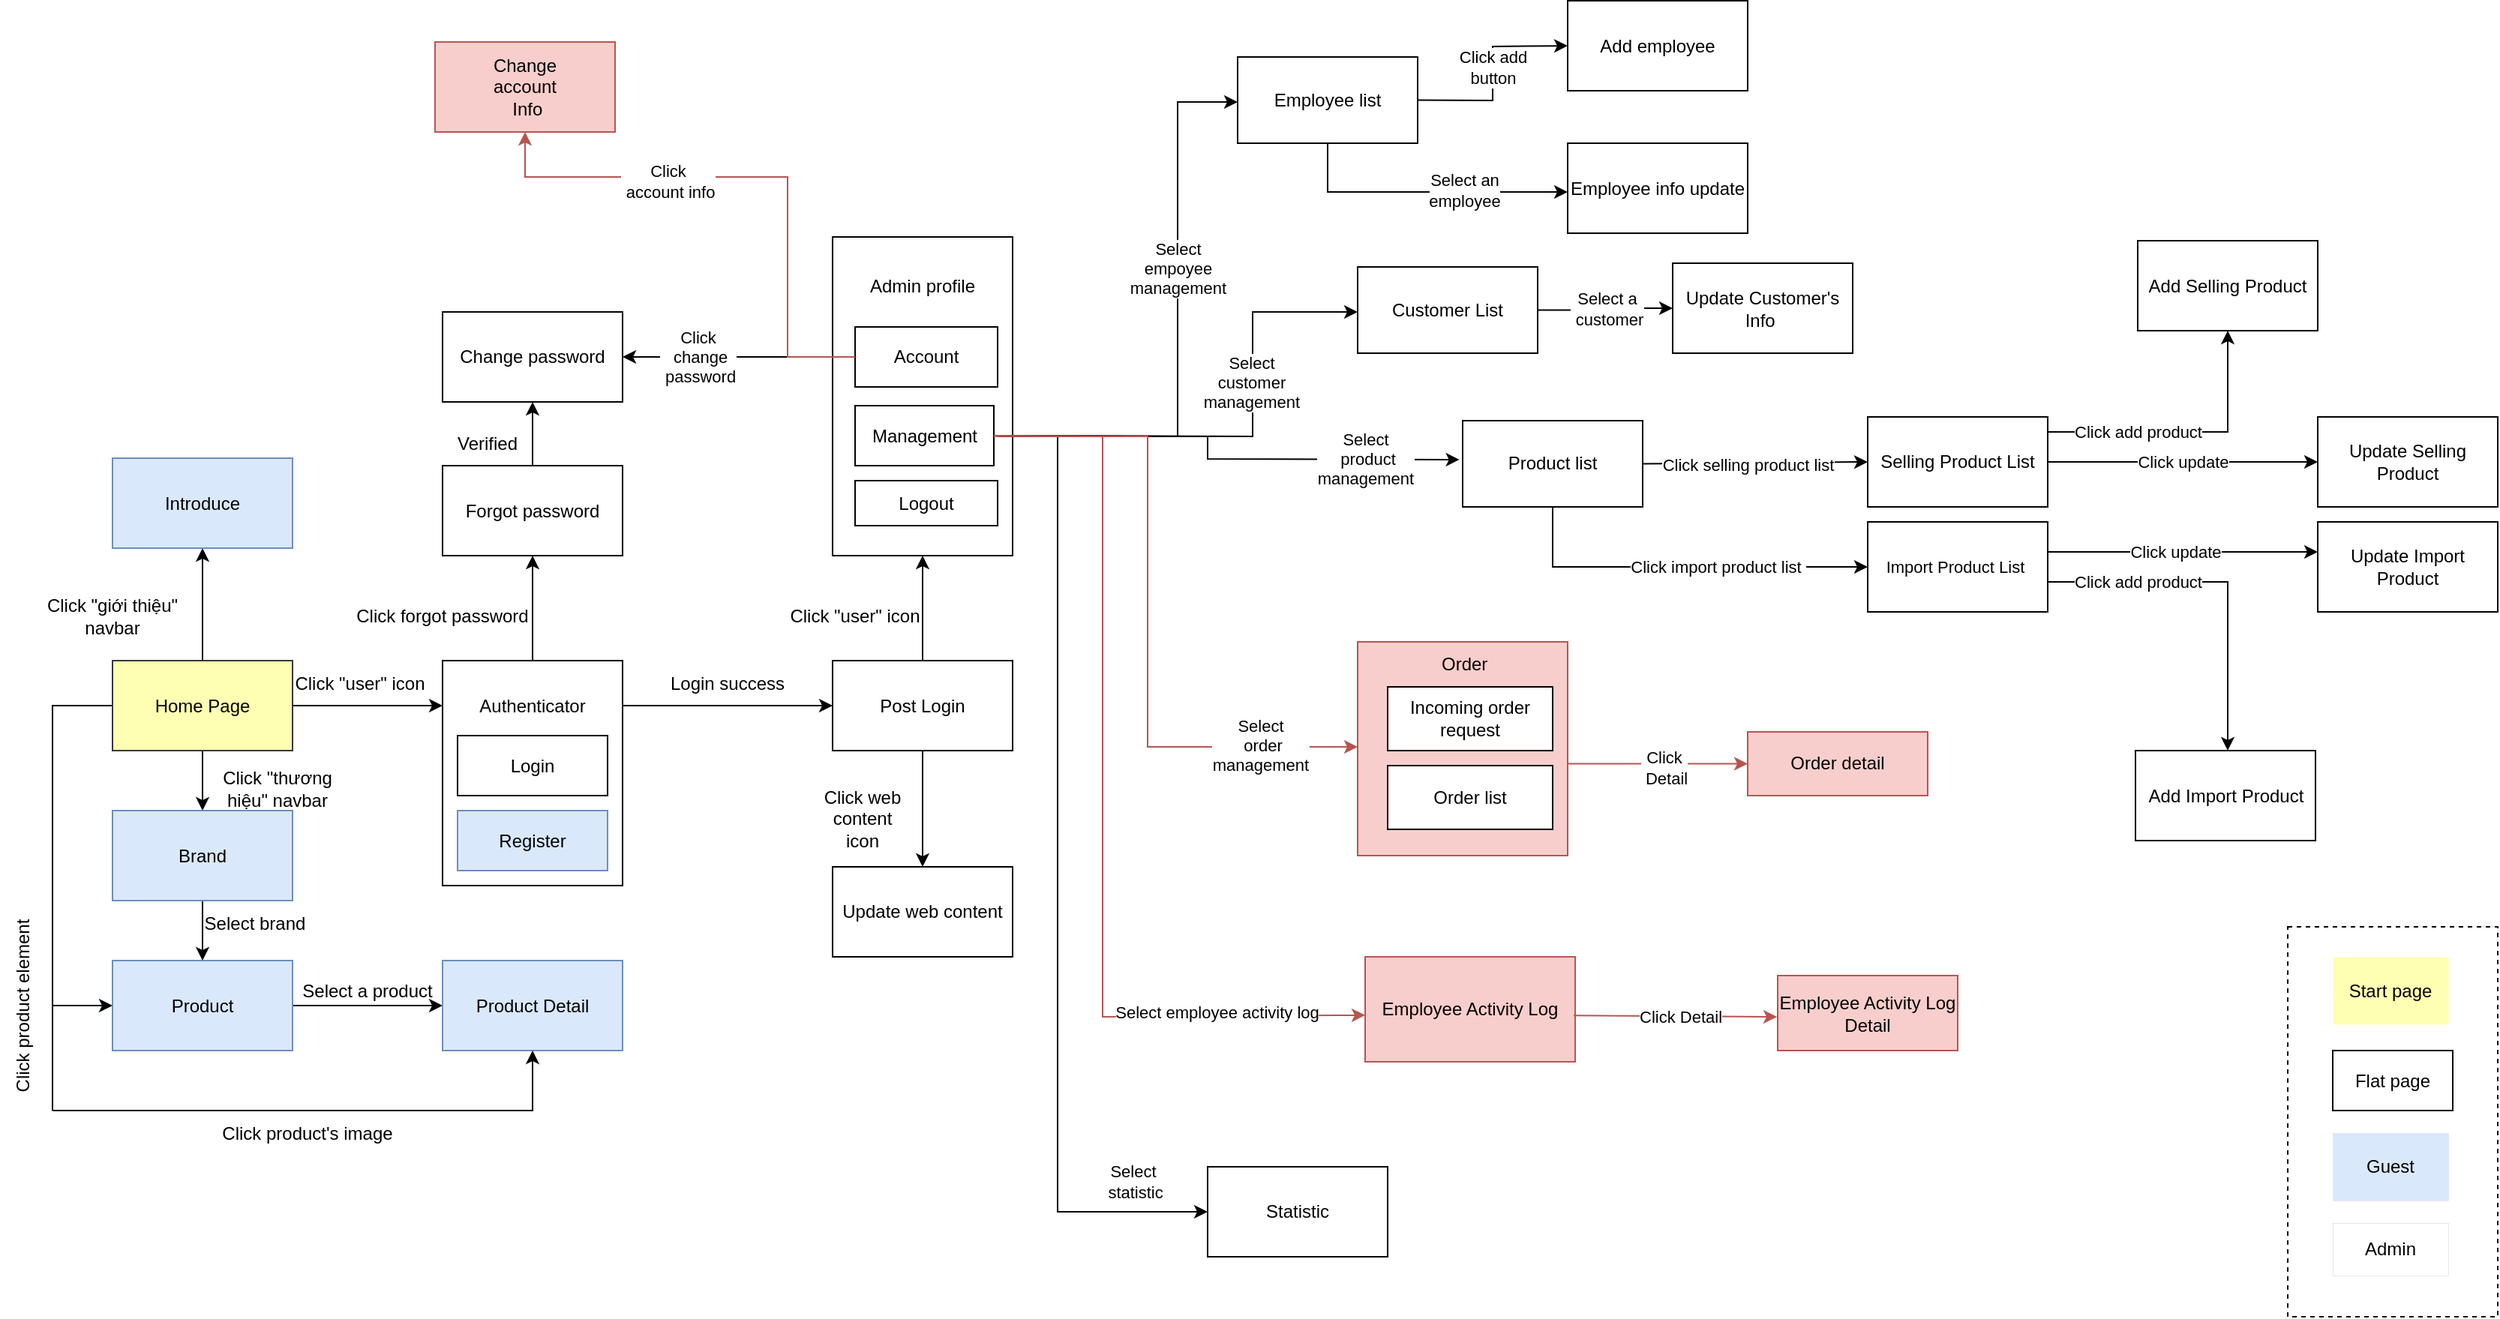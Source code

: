 <mxfile version="20.3.0" type="device"><diagram id="_5H-L2p9wcAScAushxqT" name="Trang-1"><mxGraphModel dx="290" dy="1347" grid="1" gridSize="10" guides="1" tooltips="1" connect="1" arrows="1" fold="1" page="1" pageScale="1" pageWidth="850" pageHeight="1100" math="0" shadow="0"><root><mxCell id="0"/><mxCell id="1" parent="0"/><mxCell id="MCsUvH6jt3mRJvjkBpip-1" style="edgeStyle=orthogonalEdgeStyle;rounded=0;orthogonalLoop=1;jettySize=auto;html=1;entryX=0.5;entryY=0;entryDx=0;entryDy=0;" parent="1" source="MCsUvH6jt3mRJvjkBpip-5" target="MCsUvH6jt3mRJvjkBpip-7" edge="1"><mxGeometry relative="1" as="geometry"/></mxCell><mxCell id="MCsUvH6jt3mRJvjkBpip-2" style="edgeStyle=orthogonalEdgeStyle;rounded=0;orthogonalLoop=1;jettySize=auto;html=1;entryX=0;entryY=0.5;entryDx=0;entryDy=0;" parent="1" source="MCsUvH6jt3mRJvjkBpip-5" target="MCsUvH6jt3mRJvjkBpip-9" edge="1"><mxGeometry relative="1" as="geometry"><mxPoint x="990" y="902.5" as="targetPoint"/><Array as="points"><mxPoint x="960" y="672.5"/><mxPoint x="960" y="872.5"/></Array></mxGeometry></mxCell><mxCell id="MCsUvH6jt3mRJvjkBpip-3" style="edgeStyle=orthogonalEdgeStyle;rounded=0;orthogonalLoop=1;jettySize=auto;html=1;" parent="1" source="MCsUvH6jt3mRJvjkBpip-5" edge="1"><mxGeometry relative="1" as="geometry"><mxPoint x="1220" y="672.5" as="targetPoint"/></mxGeometry></mxCell><mxCell id="MCsUvH6jt3mRJvjkBpip-4" style="edgeStyle=orthogonalEdgeStyle;rounded=0;orthogonalLoop=1;jettySize=auto;html=1;entryX=0.5;entryY=1;entryDx=0;entryDy=0;" parent="1" source="MCsUvH6jt3mRJvjkBpip-5" target="MCsUvH6jt3mRJvjkBpip-12" edge="1"><mxGeometry relative="1" as="geometry"/></mxCell><mxCell id="MCsUvH6jt3mRJvjkBpip-5" value="Home Page" style="rounded=0;whiteSpace=wrap;html=1;fillColor=#FFFFB3;strokeColor=#36393d;" parent="1" vertex="1"><mxGeometry x="1000" y="642.5" width="120" height="60" as="geometry"/></mxCell><mxCell id="MCsUvH6jt3mRJvjkBpip-6" value="" style="edgeStyle=orthogonalEdgeStyle;rounded=0;orthogonalLoop=1;jettySize=auto;html=1;" parent="1" source="MCsUvH6jt3mRJvjkBpip-7" target="MCsUvH6jt3mRJvjkBpip-9" edge="1"><mxGeometry relative="1" as="geometry"/></mxCell><mxCell id="MCsUvH6jt3mRJvjkBpip-7" value="Brand" style="rounded=0;whiteSpace=wrap;html=1;fillColor=#dae8fc;strokeColor=#6c8ebf;" parent="1" vertex="1"><mxGeometry x="1000" y="742.5" width="120" height="60" as="geometry"/></mxCell><mxCell id="MCsUvH6jt3mRJvjkBpip-8" style="edgeStyle=orthogonalEdgeStyle;rounded=0;orthogonalLoop=1;jettySize=auto;html=1;entryX=0;entryY=0.5;entryDx=0;entryDy=0;" parent="1" source="MCsUvH6jt3mRJvjkBpip-9" target="MCsUvH6jt3mRJvjkBpip-14" edge="1"><mxGeometry relative="1" as="geometry"><mxPoint x="1210" y="902.5" as="targetPoint"/></mxGeometry></mxCell><mxCell id="MCsUvH6jt3mRJvjkBpip-9" value="Product" style="rounded=0;whiteSpace=wrap;html=1;fillColor=#dae8fc;strokeColor=#6c8ebf;" parent="1" vertex="1"><mxGeometry x="1000" y="842.5" width="120" height="60" as="geometry"/></mxCell><mxCell id="MCsUvH6jt3mRJvjkBpip-10" style="edgeStyle=orthogonalEdgeStyle;rounded=0;orthogonalLoop=1;jettySize=auto;html=1;entryX=0;entryY=0.5;entryDx=0;entryDy=0;" parent="1" source="MCsUvH6jt3mRJvjkBpip-11" target="MCsUvH6jt3mRJvjkBpip-13" edge="1"><mxGeometry relative="1" as="geometry"><mxPoint x="1420" y="672.5" as="targetPoint"/><Array as="points"><mxPoint x="1350" y="672.5"/><mxPoint x="1350" y="672.5"/></Array></mxGeometry></mxCell><mxCell id="MCsUvH6jt3mRJvjkBpip-11" value="" style="rounded=0;whiteSpace=wrap;html=1;" parent="1" vertex="1"><mxGeometry x="1220" y="642.5" width="120" height="150" as="geometry"/></mxCell><mxCell id="MCsUvH6jt3mRJvjkBpip-12" value="Introduce" style="rounded=0;whiteSpace=wrap;html=1;fillColor=#dae8fc;strokeColor=#6c8ebf;" parent="1" vertex="1"><mxGeometry x="1000" y="507.5" width="120" height="60" as="geometry"/></mxCell><mxCell id="MCsUvH6jt3mRJvjkBpip-13" value="Post Login" style="rounded=0;whiteSpace=wrap;html=1;" parent="1" vertex="1"><mxGeometry x="1480" y="642.5" width="120" height="60" as="geometry"/></mxCell><mxCell id="MCsUvH6jt3mRJvjkBpip-14" value="Product Detail" style="rounded=0;whiteSpace=wrap;html=1;fillColor=#dae8fc;strokeColor=#6c8ebf;" parent="1" vertex="1"><mxGeometry x="1220" y="842.5" width="120" height="60" as="geometry"/></mxCell><mxCell id="MCsUvH6jt3mRJvjkBpip-15" value="" style="endArrow=none;html=1;rounded=0;" parent="1" edge="1"><mxGeometry width="50" height="50" relative="1" as="geometry"><mxPoint x="960" y="942.5" as="sourcePoint"/><mxPoint x="960" y="872.5" as="targetPoint"/></mxGeometry></mxCell><mxCell id="MCsUvH6jt3mRJvjkBpip-16" value="" style="endArrow=classic;html=1;rounded=0;entryX=0.5;entryY=1;entryDx=0;entryDy=0;" parent="1" target="MCsUvH6jt3mRJvjkBpip-14" edge="1"><mxGeometry width="50" height="50" relative="1" as="geometry"><mxPoint x="960" y="942.5" as="sourcePoint"/><mxPoint x="1400" y="972.5" as="targetPoint"/><Array as="points"><mxPoint x="1280" y="942.5"/></Array></mxGeometry></mxCell><mxCell id="MCsUvH6jt3mRJvjkBpip-17" value="Forgot password" style="rounded=0;whiteSpace=wrap;html=1;" parent="1" vertex="1"><mxGeometry x="1220" y="512.5" width="120" height="60" as="geometry"/></mxCell><mxCell id="MCsUvH6jt3mRJvjkBpip-18" value="" style="rounded=0;whiteSpace=wrap;html=1;" parent="1" vertex="1"><mxGeometry x="1480" y="360" width="120" height="212.5" as="geometry"/></mxCell><mxCell id="MCsUvH6jt3mRJvjkBpip-19" value="Admin profile" style="text;html=1;strokeColor=none;fillColor=none;align=center;verticalAlign=middle;whiteSpace=wrap;rounded=0;" parent="1" vertex="1"><mxGeometry x="1495" y="377.5" width="90" height="30" as="geometry"/></mxCell><mxCell id="MCsUvH6jt3mRJvjkBpip-22" value="Account" style="rounded=0;whiteSpace=wrap;html=1;" parent="1" vertex="1"><mxGeometry x="1495" y="420" width="95" height="40" as="geometry"/></mxCell><mxCell id="MCsUvH6jt3mRJvjkBpip-23" value="" style="endArrow=classic;html=1;rounded=0;exitX=0.5;exitY=0;exitDx=0;exitDy=0;entryX=0.5;entryY=1;entryDx=0;entryDy=0;" parent="1" source="MCsUvH6jt3mRJvjkBpip-13" target="MCsUvH6jt3mRJvjkBpip-18" edge="1"><mxGeometry width="50" height="50" relative="1" as="geometry"><mxPoint x="1460" y="532.5" as="sourcePoint"/><mxPoint x="1510" y="482.5" as="targetPoint"/></mxGeometry></mxCell><mxCell id="MCsUvH6jt3mRJvjkBpip-24" value="" style="endArrow=classic;html=1;rounded=0;entryX=1;entryY=0.5;entryDx=0;entryDy=0;exitX=0;exitY=0.5;exitDx=0;exitDy=0;" parent="1" source="MCsUvH6jt3mRJvjkBpip-22" target="MCsUvH6jt3mRJvjkBpip-25" edge="1"><mxGeometry width="50" height="50" relative="1" as="geometry"><mxPoint x="1400" y="422.5" as="sourcePoint"/><mxPoint x="1380" y="542.5" as="targetPoint"/></mxGeometry></mxCell><mxCell id="jU25uh0QKvTO8C4eT4y0-46" value="Click&lt;br&gt;&amp;nbsp;change&lt;br&gt;&amp;nbsp;password" style="edgeLabel;html=1;align=center;verticalAlign=middle;resizable=0;points=[];" parent="MCsUvH6jt3mRJvjkBpip-24" vertex="1" connectable="0"><mxGeometry x="0.124" relative="1" as="geometry"><mxPoint x="-18" as="offset"/></mxGeometry></mxCell><mxCell id="MCsUvH6jt3mRJvjkBpip-25" value="Change password" style="rounded=0;whiteSpace=wrap;html=1;" parent="1" vertex="1"><mxGeometry x="1220" y="410" width="120" height="60" as="geometry"/></mxCell><mxCell id="MCsUvH6jt3mRJvjkBpip-26" value="" style="endArrow=classic;html=1;rounded=0;exitX=0.5;exitY=0;exitDx=0;exitDy=0;entryX=0.5;entryY=1;entryDx=0;entryDy=0;" parent="1" source="MCsUvH6jt3mRJvjkBpip-11" target="MCsUvH6jt3mRJvjkBpip-17" edge="1"><mxGeometry width="50" height="50" relative="1" as="geometry"><mxPoint x="1240" y="592.5" as="sourcePoint"/><mxPoint x="1290" y="542.5" as="targetPoint"/></mxGeometry></mxCell><mxCell id="MCsUvH6jt3mRJvjkBpip-27" value="" style="endArrow=classic;html=1;rounded=0;exitX=0.5;exitY=0;exitDx=0;exitDy=0;entryX=0.5;entryY=1;entryDx=0;entryDy=0;" parent="1" source="MCsUvH6jt3mRJvjkBpip-17" target="MCsUvH6jt3mRJvjkBpip-25" edge="1"><mxGeometry width="50" height="50" relative="1" as="geometry"><mxPoint x="1350" y="532.5" as="sourcePoint"/><mxPoint x="1400" y="482.5" as="targetPoint"/></mxGeometry></mxCell><mxCell id="MCsUvH6jt3mRJvjkBpip-38" value="Logout" style="rounded=0;whiteSpace=wrap;html=1;" parent="1" vertex="1"><mxGeometry x="1495" y="522.5" width="95" height="30" as="geometry"/></mxCell><mxCell id="MCsUvH6jt3mRJvjkBpip-39" value="Login" style="rounded=0;whiteSpace=wrap;html=1;" parent="1" vertex="1"><mxGeometry x="1230" y="692.5" width="100" height="40" as="geometry"/></mxCell><mxCell id="MCsUvH6jt3mRJvjkBpip-40" value="Register" style="rounded=0;whiteSpace=wrap;html=1;fillColor=#dae8fc;strokeColor=#6c8ebf;" parent="1" vertex="1"><mxGeometry x="1230" y="742.5" width="100" height="40" as="geometry"/></mxCell><mxCell id="MCsUvH6jt3mRJvjkBpip-41" value="Authenticator" style="text;html=1;strokeColor=none;fillColor=none;align=center;verticalAlign=middle;whiteSpace=wrap;rounded=0;" parent="1" vertex="1"><mxGeometry x="1250" y="657.5" width="60" height="30" as="geometry"/></mxCell><mxCell id="MCsUvH6jt3mRJvjkBpip-46" value="Management" style="rounded=0;whiteSpace=wrap;html=1;" parent="1" vertex="1"><mxGeometry x="1495" y="472.5" width="92.5" height="40" as="geometry"/></mxCell><mxCell id="MCsUvH6jt3mRJvjkBpip-52" value="Click &quot;giới thiệu&quot; navbar" style="text;html=1;strokeColor=none;fillColor=none;align=center;verticalAlign=middle;whiteSpace=wrap;rounded=0;" parent="1" vertex="1"><mxGeometry x="940" y="597.5" width="120" height="30" as="geometry"/></mxCell><mxCell id="MCsUvH6jt3mRJvjkBpip-53" value="Click &quot;thương hiệu&quot; navbar" style="text;html=1;strokeColor=none;fillColor=none;align=center;verticalAlign=middle;whiteSpace=wrap;rounded=0;" parent="1" vertex="1"><mxGeometry x="1060" y="712.5" width="100" height="30" as="geometry"/></mxCell><mxCell id="MCsUvH6jt3mRJvjkBpip-54" value="Select brand" style="text;html=1;strokeColor=none;fillColor=none;align=center;verticalAlign=middle;whiteSpace=wrap;rounded=0;" parent="1" vertex="1"><mxGeometry x="1060" y="802.5" width="70" height="30" as="geometry"/></mxCell><mxCell id="MCsUvH6jt3mRJvjkBpip-55" value="Click product element" style="text;html=1;strokeColor=none;fillColor=none;align=center;verticalAlign=middle;whiteSpace=wrap;rounded=0;rotation=-90;" parent="1" vertex="1"><mxGeometry x="880" y="857.5" width="120" height="30" as="geometry"/></mxCell><mxCell id="MCsUvH6jt3mRJvjkBpip-57" value="Click product's image" style="text;html=1;strokeColor=none;fillColor=none;align=center;verticalAlign=middle;whiteSpace=wrap;rounded=0;" parent="1" vertex="1"><mxGeometry x="1070" y="942.5" width="120" height="30" as="geometry"/></mxCell><mxCell id="MCsUvH6jt3mRJvjkBpip-59" value="Select a product" style="text;html=1;strokeColor=none;fillColor=none;align=center;verticalAlign=middle;whiteSpace=wrap;rounded=0;" parent="1" vertex="1"><mxGeometry x="1120" y="847.5" width="100" height="30" as="geometry"/></mxCell><mxCell id="MCsUvH6jt3mRJvjkBpip-60" value="Click &quot;user&quot; icon" style="text;html=1;strokeColor=none;fillColor=none;align=center;verticalAlign=middle;whiteSpace=wrap;rounded=0;" parent="1" vertex="1"><mxGeometry x="1120" y="642.5" width="90" height="30" as="geometry"/></mxCell><mxCell id="MCsUvH6jt3mRJvjkBpip-65" value="Click forgot password" style="text;html=1;strokeColor=none;fillColor=none;align=center;verticalAlign=middle;whiteSpace=wrap;rounded=0;" parent="1" vertex="1"><mxGeometry x="1160" y="597.5" width="120" height="30" as="geometry"/></mxCell><mxCell id="MCsUvH6jt3mRJvjkBpip-67" value="Verified" style="text;html=1;strokeColor=none;fillColor=none;align=center;verticalAlign=middle;whiteSpace=wrap;rounded=0;" parent="1" vertex="1"><mxGeometry x="1220" y="482.5" width="60" height="30" as="geometry"/></mxCell><mxCell id="MCsUvH6jt3mRJvjkBpip-71" value="Login success" style="text;html=1;strokeColor=none;fillColor=none;align=center;verticalAlign=middle;whiteSpace=wrap;rounded=0;" parent="1" vertex="1"><mxGeometry x="1370" y="642.5" width="80" height="30" as="geometry"/></mxCell><mxCell id="MCsUvH6jt3mRJvjkBpip-72" value="Click &quot;user&quot; icon" style="text;html=1;strokeColor=none;fillColor=none;align=center;verticalAlign=middle;whiteSpace=wrap;rounded=0;" parent="1" vertex="1"><mxGeometry x="1450" y="597.5" width="90" height="30" as="geometry"/></mxCell><mxCell id="MCsUvH6jt3mRJvjkBpip-95" value="Employee list" style="rounded=0;whiteSpace=wrap;html=1;" parent="1" vertex="1"><mxGeometry x="1750" y="240" width="120" height="57.5" as="geometry"/></mxCell><mxCell id="MCsUvH6jt3mRJvjkBpip-96" value="Add employee" style="rounded=0;whiteSpace=wrap;html=1;" parent="1" vertex="1"><mxGeometry x="1970" y="202.5" width="120" height="60" as="geometry"/></mxCell><mxCell id="MCsUvH6jt3mRJvjkBpip-97" value="Employee info update" style="rounded=0;whiteSpace=wrap;html=1;" parent="1" vertex="1"><mxGeometry x="1970" y="297.5" width="120" height="60" as="geometry"/></mxCell><mxCell id="MCsUvH6jt3mRJvjkBpip-99" value="" style="endArrow=classic;html=1;rounded=0;exitX=0.5;exitY=1;exitDx=0;exitDy=0;" parent="1" source="MCsUvH6jt3mRJvjkBpip-95" edge="1"><mxGeometry width="50" height="50" relative="1" as="geometry"><mxPoint x="1960" y="643.75" as="sourcePoint"/><mxPoint x="1970" y="330" as="targetPoint"/><Array as="points"><mxPoint x="1810" y="330"/></Array></mxGeometry></mxCell><mxCell id="jU25uh0QKvTO8C4eT4y0-15" value="Select an&lt;br&gt;employee" style="edgeLabel;html=1;align=center;verticalAlign=middle;resizable=0;points=[];" parent="MCsUvH6jt3mRJvjkBpip-99" vertex="1" connectable="0"><mxGeometry x="0.276" y="1" relative="1" as="geometry"><mxPoint as="offset"/></mxGeometry></mxCell><mxCell id="MCsUvH6jt3mRJvjkBpip-102" value="" style="endArrow=classic;html=1;rounded=0;exitX=1;exitY=0.5;exitDx=0;exitDy=0;" parent="1" source="MCsUvH6jt3mRJvjkBpip-46" edge="1"><mxGeometry width="50" height="50" relative="1" as="geometry"><mxPoint x="1740" y="562.5" as="sourcePoint"/><mxPoint x="1750" y="270" as="targetPoint"/><Array as="points"><mxPoint x="1710" y="493"/><mxPoint x="1710" y="270"/></Array></mxGeometry></mxCell><mxCell id="jU25uh0QKvTO8C4eT4y0-9" value="Select &lt;br&gt;empoyee &lt;br&gt;management" style="edgeLabel;html=1;align=center;verticalAlign=middle;resizable=0;points=[];" parent="MCsUvH6jt3mRJvjkBpip-102" vertex="1" connectable="0"><mxGeometry x="0.313" y="1" relative="1" as="geometry"><mxPoint x="1" y="18" as="offset"/></mxGeometry></mxCell><mxCell id="MCsUvH6jt3mRJvjkBpip-112" value="Product list" style="rounded=0;whiteSpace=wrap;html=1;" parent="1" vertex="1"><mxGeometry x="1900" y="482.5" width="120" height="57.5" as="geometry"/></mxCell><mxCell id="PcDf4wcU7JuT8pMQt7nV-8" value="Click add product" style="edgeStyle=orthogonalEdgeStyle;rounded=0;orthogonalLoop=1;jettySize=auto;html=1;" parent="1" source="MCsUvH6jt3mRJvjkBpip-113" target="PcDf4wcU7JuT8pMQt7nV-7" edge="1"><mxGeometry x="-0.36" relative="1" as="geometry"><Array as="points"><mxPoint x="2410" y="490"/></Array><mxPoint as="offset"/></mxGeometry></mxCell><mxCell id="PcDf4wcU7JuT8pMQt7nV-11" value="Click update" style="edgeStyle=orthogonalEdgeStyle;rounded=0;orthogonalLoop=1;jettySize=auto;html=1;" parent="1" source="MCsUvH6jt3mRJvjkBpip-113" target="PcDf4wcU7JuT8pMQt7nV-10" edge="1"><mxGeometry relative="1" as="geometry"/></mxCell><mxCell id="MCsUvH6jt3mRJvjkBpip-113" value="Selling Product List" style="rounded=0;whiteSpace=wrap;html=1;" parent="1" vertex="1"><mxGeometry x="2170" y="480" width="120" height="60" as="geometry"/></mxCell><mxCell id="MCsUvH6jt3mRJvjkBpip-114" value="&lt;span style=&quot;font-size: 11px; background-color: rgb(255, 255, 255);&quot;&gt;Import Product List&amp;nbsp;&lt;/span&gt;" style="rounded=0;whiteSpace=wrap;html=1;" parent="1" vertex="1"><mxGeometry x="2170" y="550" width="120" height="60" as="geometry"/></mxCell><mxCell id="MCsUvH6jt3mRJvjkBpip-115" value="" style="endArrow=classic;html=1;exitX=1;exitY=0.5;exitDx=0;exitDy=0;" parent="1" source="MCsUvH6jt3mRJvjkBpip-112" edge="1"><mxGeometry width="50" height="50" relative="1" as="geometry"><mxPoint x="1960" y="815" as="sourcePoint"/><mxPoint x="2170" y="510" as="targetPoint"/></mxGeometry></mxCell><mxCell id="jU25uh0QKvTO8C4eT4y0-29" value="Click selling product list" style="edgeLabel;html=1;align=center;verticalAlign=middle;resizable=0;points=[];" parent="MCsUvH6jt3mRJvjkBpip-115" vertex="1" connectable="0"><mxGeometry x="-0.125" y="-4" relative="1" as="geometry"><mxPoint x="4" y="-3" as="offset"/></mxGeometry></mxCell><mxCell id="MCsUvH6jt3mRJvjkBpip-116" value="" style="endArrow=classic;html=1;rounded=0;exitX=0.5;exitY=1;exitDx=0;exitDy=0;entryX=0;entryY=0.5;entryDx=0;entryDy=0;" parent="1" source="MCsUvH6jt3mRJvjkBpip-112" target="MCsUvH6jt3mRJvjkBpip-114" edge="1"><mxGeometry width="50" height="50" relative="1" as="geometry"><mxPoint x="1960" y="815" as="sourcePoint"/><mxPoint x="2010" y="765" as="targetPoint"/><Array as="points"><mxPoint x="1960" y="580"/></Array></mxGeometry></mxCell><mxCell id="jU25uh0QKvTO8C4eT4y0-30" value="Click import product list&amp;nbsp;" style="edgeLabel;html=1;align=center;verticalAlign=middle;resizable=0;points=[];" parent="MCsUvH6jt3mRJvjkBpip-116" vertex="1" connectable="0"><mxGeometry x="0.197" relative="1" as="geometry"><mxPoint as="offset"/></mxGeometry></mxCell><mxCell id="MCsUvH6jt3mRJvjkBpip-119" value="" style="endArrow=classic;html=1;rounded=0;entryX=-0.018;entryY=0.452;entryDx=0;entryDy=0;entryPerimeter=0;" parent="1" target="MCsUvH6jt3mRJvjkBpip-112" edge="1"><mxGeometry width="50" height="50" relative="1" as="geometry"><mxPoint x="1590" y="493" as="sourcePoint"/><mxPoint x="1750" y="592.5" as="targetPoint"/><Array as="points"><mxPoint x="1730" y="493"/><mxPoint x="1730" y="508"/></Array></mxGeometry></mxCell><mxCell id="jU25uh0QKvTO8C4eT4y0-28" value="Select&lt;br&gt;&amp;nbsp;product &lt;br&gt;management" style="edgeLabel;html=1;align=center;verticalAlign=middle;resizable=0;points=[];" parent="MCsUvH6jt3mRJvjkBpip-119" vertex="1" connectable="0"><mxGeometry x="0.402" y="-2" relative="1" as="geometry"><mxPoint x="33" y="-2" as="offset"/></mxGeometry></mxCell><mxCell id="MCsUvH6jt3mRJvjkBpip-126" value="Statistic" style="rounded=0;whiteSpace=wrap;html=1;" parent="1" vertex="1"><mxGeometry x="1730" y="980" width="120" height="60" as="geometry"/></mxCell><mxCell id="MCsUvH6jt3mRJvjkBpip-127" value="" style="endArrow=classic;html=1;rounded=0;entryX=0;entryY=0.5;entryDx=0;entryDy=0;" parent="1" target="MCsUvH6jt3mRJvjkBpip-126" edge="1"><mxGeometry width="50" height="50" relative="1" as="geometry"><mxPoint x="1590" y="493" as="sourcePoint"/><mxPoint x="1850" y="432.5" as="targetPoint"/><Array as="points"><mxPoint x="1630" y="493"/><mxPoint x="1630" y="1010"/></Array></mxGeometry></mxCell><mxCell id="jU25uh0QKvTO8C4eT4y0-43" value="Select&lt;br&gt;&amp;nbsp;statistic" style="edgeLabel;html=1;align=center;verticalAlign=middle;resizable=0;points=[];" parent="MCsUvH6jt3mRJvjkBpip-127" vertex="1" connectable="0"><mxGeometry x="0.228" y="1" relative="1" as="geometry"><mxPoint x="49" y="133" as="offset"/></mxGeometry></mxCell><mxCell id="MCsUvH6jt3mRJvjkBpip-131" value="" style="endArrow=classic;html=1;rounded=0;exitX=0.5;exitY=1;exitDx=0;exitDy=0;" parent="1" source="MCsUvH6jt3mRJvjkBpip-13" target="MCsUvH6jt3mRJvjkBpip-132" edge="1"><mxGeometry width="50" height="50" relative="1" as="geometry"><mxPoint x="1310" y="832.5" as="sourcePoint"/><mxPoint x="1540" y="822.5" as="targetPoint"/></mxGeometry></mxCell><mxCell id="MCsUvH6jt3mRJvjkBpip-132" value="Update web content" style="rounded=0;whiteSpace=wrap;html=1;" parent="1" vertex="1"><mxGeometry x="1480" y="780" width="120" height="60" as="geometry"/></mxCell><mxCell id="MCsUvH6jt3mRJvjkBpip-133" value="Click web content icon" style="text;html=1;strokeColor=none;fillColor=none;align=center;verticalAlign=middle;whiteSpace=wrap;rounded=0;" parent="1" vertex="1"><mxGeometry x="1470" y="732.5" width="60" height="30" as="geometry"/></mxCell><mxCell id="MCsUvH6jt3mRJvjkBpip-135" value="" style="rounded=0;whiteSpace=wrap;html=1;fillColor=#f8cecc;strokeColor=#b85450;" parent="1" vertex="1"><mxGeometry x="1835" y="840" width="140" height="70" as="geometry"/></mxCell><mxCell id="MCsUvH6jt3mRJvjkBpip-140" value="Employee Activity Log" style="text;html=1;strokeColor=none;fillColor=none;align=center;verticalAlign=middle;whiteSpace=wrap;rounded=0;" parent="1" vertex="1"><mxGeometry x="1845" y="860" width="120" height="30" as="geometry"/></mxCell><mxCell id="MCsUvH6jt3mRJvjkBpip-146" value="" style="rounded=0;whiteSpace=wrap;html=1;dashed=1;" parent="1" vertex="1"><mxGeometry x="2450" y="820" width="140" height="260" as="geometry"/></mxCell><mxCell id="MCsUvH6jt3mRJvjkBpip-147" value="Guest" style="rounded=0;whiteSpace=wrap;html=1;dashed=1;strokeWidth=0;fillColor=#dae8fc;strokeColor=#6c8ebf;" parent="1" vertex="1"><mxGeometry x="2480" y="957.5" width="77" height="45" as="geometry"/></mxCell><mxCell id="MCsUvH6jt3mRJvjkBpip-148" value="Admin" style="rounded=0;whiteSpace=wrap;html=1;dashed=1;strokeWidth=0;" parent="1" vertex="1"><mxGeometry x="2480" y="1017.5" width="77" height="35" as="geometry"/></mxCell><mxCell id="MCsUvH6jt3mRJvjkBpip-149" value="Flat page" style="rounded=0;whiteSpace=wrap;html=1;strokeWidth=1;perimeterSpacing=1;" parent="1" vertex="1"><mxGeometry x="2480" y="902.5" width="80" height="40" as="geometry"/></mxCell><mxCell id="MCsUvH6jt3mRJvjkBpip-150" value="Start page" style="rounded=0;whiteSpace=wrap;html=1;dashed=1;strokeWidth=0;fillColor=#FFFFB3;strokeColor=#FFFFB3;" parent="1" vertex="1"><mxGeometry x="2480" y="840" width="77" height="45" as="geometry"/></mxCell><mxCell id="jU25uh0QKvTO8C4eT4y0-1" value="" style="endArrow=classic;html=1;rounded=0;exitX=0.993;exitY=0.559;exitDx=0;exitDy=0;fillColor=#f8cecc;strokeColor=#b85450;exitPerimeter=0;entryX=-0.004;entryY=0.551;entryDx=0;entryDy=0;entryPerimeter=0;" parent="1" source="MCsUvH6jt3mRJvjkBpip-135" target="jU25uh0QKvTO8C4eT4y0-3" edge="1"><mxGeometry width="50" height="50" relative="1" as="geometry"><mxPoint x="1950.0" y="857.5" as="sourcePoint"/><mxPoint x="2050" y="900" as="targetPoint"/></mxGeometry></mxCell><mxCell id="jU25uh0QKvTO8C4eT4y0-2" value="Click Detail" style="edgeLabel;html=1;align=center;verticalAlign=middle;resizable=0;points=[];" parent="jU25uh0QKvTO8C4eT4y0-1" vertex="1" connectable="0"><mxGeometry x="0.037" y="-5" relative="1" as="geometry"><mxPoint y="-5" as="offset"/></mxGeometry></mxCell><mxCell id="jU25uh0QKvTO8C4eT4y0-3" value="Employee Activity Log Detail" style="rounded=0;whiteSpace=wrap;html=1;fillColor=#f8cecc;strokeColor=#b85450;" parent="1" vertex="1"><mxGeometry x="2110" y="852.5" width="120" height="50" as="geometry"/></mxCell><mxCell id="jU25uh0QKvTO8C4eT4y0-11" value="" style="endArrow=classic;html=1;rounded=0;exitX=1;exitY=0.5;exitDx=0;exitDy=0;entryX=0;entryY=0.5;entryDx=0;entryDy=0;" parent="1" source="MCsUvH6jt3mRJvjkBpip-95" target="MCsUvH6jt3mRJvjkBpip-96" edge="1"><mxGeometry width="50" height="50" relative="1" as="geometry"><mxPoint x="1900" y="270" as="sourcePoint"/><mxPoint x="1970" y="220" as="targetPoint"/><Array as="points"><mxPoint x="1920" y="269"/><mxPoint x="1920" y="233"/></Array></mxGeometry></mxCell><mxCell id="jU25uh0QKvTO8C4eT4y0-14" value="Click add &lt;br&gt;button" style="edgeLabel;html=1;align=center;verticalAlign=middle;resizable=0;points=[];" parent="jU25uh0QKvTO8C4eT4y0-11" vertex="1" connectable="0"><mxGeometry x="0.066" y="-1" relative="1" as="geometry"><mxPoint x="-1" as="offset"/></mxGeometry></mxCell><mxCell id="jU25uh0QKvTO8C4eT4y0-21" style="edgeStyle=orthogonalEdgeStyle;rounded=0;orthogonalLoop=1;jettySize=auto;html=1;exitX=1;exitY=0.5;exitDx=0;exitDy=0;entryX=0;entryY=0.5;entryDx=0;entryDy=0;" parent="1" source="jU25uh0QKvTO8C4eT4y0-18" target="jU25uh0QKvTO8C4eT4y0-20" edge="1"><mxGeometry relative="1" as="geometry"/></mxCell><mxCell id="jU25uh0QKvTO8C4eT4y0-22" value="Select a&lt;br&gt;&amp;nbsp;customer" style="edgeLabel;html=1;align=center;verticalAlign=middle;resizable=0;points=[];" parent="jU25uh0QKvTO8C4eT4y0-21" vertex="1" connectable="0"><mxGeometry x="0.041" relative="1" as="geometry"><mxPoint as="offset"/></mxGeometry></mxCell><mxCell id="jU25uh0QKvTO8C4eT4y0-18" value="Customer List" style="rounded=0;whiteSpace=wrap;html=1;" parent="1" vertex="1"><mxGeometry x="1830" y="380" width="120" height="57.5" as="geometry"/></mxCell><mxCell id="jU25uh0QKvTO8C4eT4y0-20" value="Update Customer's Info&amp;nbsp;" style="rounded=0;whiteSpace=wrap;html=1;" parent="1" vertex="1"><mxGeometry x="2040" y="377.5" width="120" height="60" as="geometry"/></mxCell><mxCell id="jU25uh0QKvTO8C4eT4y0-26" value="" style="endArrow=classic;html=1;rounded=0;exitX=1;exitY=0.5;exitDx=0;exitDy=0;" parent="1" source="MCsUvH6jt3mRJvjkBpip-46" edge="1"><mxGeometry width="50" height="50" relative="1" as="geometry"><mxPoint x="1760" y="450" as="sourcePoint"/><mxPoint x="1830" y="410" as="targetPoint"/><Array as="points"><mxPoint x="1760" y="493"/><mxPoint x="1760" y="410"/></Array></mxGeometry></mxCell><mxCell id="jU25uh0QKvTO8C4eT4y0-27" value="Select &lt;br&gt;customer&lt;br&gt;management" style="edgeLabel;html=1;align=center;verticalAlign=middle;resizable=0;points=[];" parent="jU25uh0QKvTO8C4eT4y0-26" vertex="1" connectable="0"><mxGeometry x="0.28" y="1" relative="1" as="geometry"><mxPoint as="offset"/></mxGeometry></mxCell><mxCell id="jU25uh0QKvTO8C4eT4y0-32" value="" style="rounded=0;whiteSpace=wrap;html=1;fillColor=#f8cecc;strokeColor=#b85450;" parent="1" vertex="1"><mxGeometry x="1830" y="630" width="140" height="142.5" as="geometry"/></mxCell><mxCell id="jU25uh0QKvTO8C4eT4y0-33" value="Incoming order request" style="rounded=0;whiteSpace=wrap;html=1;" parent="1" vertex="1"><mxGeometry x="1850" y="660" width="110" height="42.5" as="geometry"/></mxCell><mxCell id="jU25uh0QKvTO8C4eT4y0-34" value="Order list" style="rounded=0;whiteSpace=wrap;html=1;" parent="1" vertex="1"><mxGeometry x="1850" y="712.5" width="110" height="42.5" as="geometry"/></mxCell><mxCell id="jU25uh0QKvTO8C4eT4y0-35" value="Order" style="text;strokeColor=none;fillColor=none;align=left;verticalAlign=middle;spacingLeft=4;spacingRight=4;overflow=hidden;points=[[0,0.5],[1,0.5]];portConstraint=eastwest;rotatable=0;whiteSpace=wrap;html=1;" parent="1" vertex="1"><mxGeometry x="1880" y="630" width="50" height="30" as="geometry"/></mxCell><mxCell id="jU25uh0QKvTO8C4eT4y0-36" value="Order detail" style="rounded=0;whiteSpace=wrap;html=1;fillColor=#f8cecc;strokeColor=#b85450;" parent="1" vertex="1"><mxGeometry x="2090" y="690" width="120" height="42.5" as="geometry"/></mxCell><mxCell id="jU25uh0QKvTO8C4eT4y0-37" value="" style="endArrow=classic;html=1;exitX=1;exitY=0.57;exitDx=0;exitDy=0;entryX=0;entryY=0.5;entryDx=0;entryDy=0;exitPerimeter=0;fillColor=#f8cecc;strokeColor=#b85450;" parent="1" source="jU25uh0QKvTO8C4eT4y0-32" target="jU25uh0QKvTO8C4eT4y0-36" edge="1"><mxGeometry width="50" height="50" relative="1" as="geometry"><mxPoint x="2025" y="681.75" as="sourcePoint"/><mxPoint x="2175" y="680.75" as="targetPoint"/></mxGeometry></mxCell><mxCell id="jU25uh0QKvTO8C4eT4y0-38" value="Click&lt;br&gt;&amp;nbsp;Detail" style="edgeLabel;html=1;align=center;verticalAlign=middle;resizable=0;points=[];" parent="jU25uh0QKvTO8C4eT4y0-37" vertex="1" connectable="0"><mxGeometry x="-0.125" y="-4" relative="1" as="geometry"><mxPoint x="11" y="-1" as="offset"/></mxGeometry></mxCell><mxCell id="jU25uh0QKvTO8C4eT4y0-39" value="" style="endArrow=classic;html=1;rounded=0;exitX=1.001;exitY=0.608;exitDx=0;exitDy=0;exitPerimeter=0;fillColor=#f8cecc;strokeColor=#b85450;" parent="1" edge="1"><mxGeometry width="50" height="50" relative="1" as="geometry"><mxPoint x="1587.592" y="492.82" as="sourcePoint"/><mxPoint x="1830" y="700" as="targetPoint"/><Array as="points"><mxPoint x="1690" y="493"/><mxPoint x="1690" y="700"/></Array></mxGeometry></mxCell><mxCell id="jU25uh0QKvTO8C4eT4y0-42" value="Select&lt;br style=&quot;border-color: var(--border-color);&quot;&gt;&amp;nbsp;order&lt;br style=&quot;border-color: var(--border-color);&quot;&gt;management" style="edgeLabel;html=1;align=center;verticalAlign=middle;resizable=0;points=[];" parent="jU25uh0QKvTO8C4eT4y0-39" vertex="1" connectable="0"><mxGeometry x="0.573" relative="1" as="geometry"><mxPoint x="31" y="-1" as="offset"/></mxGeometry></mxCell><mxCell id="jU25uh0QKvTO8C4eT4y0-44" value="" style="endArrow=classic;html=1;rounded=0;entryX=0;entryY=0.556;entryDx=0;entryDy=0;entryPerimeter=0;exitX=1;exitY=0.5;exitDx=0;exitDy=0;fillColor=#f8cecc;strokeColor=#b85450;" parent="1" source="MCsUvH6jt3mRJvjkBpip-46" target="MCsUvH6jt3mRJvjkBpip-135" edge="1"><mxGeometry width="50" height="50" relative="1" as="geometry"><mxPoint x="1730" y="897.5" as="sourcePoint"/><mxPoint x="1780" y="847.5" as="targetPoint"/><Array as="points"><mxPoint x="1660" y="493"/><mxPoint x="1660" y="880"/></Array></mxGeometry></mxCell><mxCell id="jU25uh0QKvTO8C4eT4y0-45" value="Select employee activity log" style="edgeLabel;html=1;align=center;verticalAlign=middle;resizable=0;points=[];" parent="jU25uh0QKvTO8C4eT4y0-44" vertex="1" connectable="0"><mxGeometry x="0.686" y="3" relative="1" as="geometry"><mxPoint as="offset"/></mxGeometry></mxCell><mxCell id="jU25uh0QKvTO8C4eT4y0-47" value="Change&lt;br&gt;account&lt;br&gt;&amp;nbsp;Info" style="rounded=0;whiteSpace=wrap;html=1;fillColor=#f8cecc;strokeColor=#b85450;" parent="1" vertex="1"><mxGeometry x="1215" y="230" width="120" height="60" as="geometry"/></mxCell><mxCell id="jU25uh0QKvTO8C4eT4y0-48" value="" style="endArrow=classic;html=1;rounded=0;entryX=0.5;entryY=1;entryDx=0;entryDy=0;exitX=0;exitY=0.5;exitDx=0;exitDy=0;fillColor=#f8cecc;strokeColor=#b85450;" parent="1" source="MCsUvH6jt3mRJvjkBpip-22" target="jU25uh0QKvTO8C4eT4y0-47" edge="1"><mxGeometry width="50" height="50" relative="1" as="geometry"><mxPoint x="1470" y="320" as="sourcePoint"/><mxPoint x="1315" y="320" as="targetPoint"/><Array as="points"><mxPoint x="1450" y="440"/><mxPoint x="1450" y="320"/><mxPoint x="1275" y="320"/></Array></mxGeometry></mxCell><mxCell id="jU25uh0QKvTO8C4eT4y0-49" value="Click&lt;br&gt;&amp;nbsp;account info" style="edgeLabel;html=1;align=center;verticalAlign=middle;resizable=0;points=[];" parent="jU25uh0QKvTO8C4eT4y0-48" vertex="1" connectable="0"><mxGeometry x="0.124" relative="1" as="geometry"><mxPoint x="-37" y="3" as="offset"/></mxGeometry></mxCell><mxCell id="PcDf4wcU7JuT8pMQt7nV-7" value="Add Selling Product" style="whiteSpace=wrap;html=1;rounded=0;" parent="1" vertex="1"><mxGeometry x="2350" y="362.5" width="120" height="60" as="geometry"/></mxCell><mxCell id="PcDf4wcU7JuT8pMQt7nV-10" value="Update Selling Product" style="whiteSpace=wrap;html=1;rounded=0;" parent="1" vertex="1"><mxGeometry x="2470" y="480" width="120" height="60" as="geometry"/></mxCell><mxCell id="PcDf4wcU7JuT8pMQt7nV-12" value="Click add product" style="edgeStyle=orthogonalEdgeStyle;rounded=0;orthogonalLoop=1;jettySize=auto;html=1;" parent="1" target="PcDf4wcU7JuT8pMQt7nV-14" edge="1"><mxGeometry x="-0.484" relative="1" as="geometry"><mxPoint x="2290" y="590" as="sourcePoint"/><Array as="points"><mxPoint x="2290" y="590"/><mxPoint x="2410" y="590"/></Array><mxPoint as="offset"/></mxGeometry></mxCell><mxCell id="PcDf4wcU7JuT8pMQt7nV-13" value="Click update" style="edgeStyle=orthogonalEdgeStyle;rounded=0;orthogonalLoop=1;jettySize=auto;html=1;" parent="1" target="PcDf4wcU7JuT8pMQt7nV-15" edge="1"><mxGeometry relative="1" as="geometry"><mxPoint x="2290" y="580" as="sourcePoint"/><Array as="points"><mxPoint x="2290" y="570"/></Array></mxGeometry></mxCell><mxCell id="PcDf4wcU7JuT8pMQt7nV-14" value="Add Import Product" style="whiteSpace=wrap;html=1;rounded=0;" parent="1" vertex="1"><mxGeometry x="2348.5" y="702.5" width="120" height="60" as="geometry"/></mxCell><mxCell id="PcDf4wcU7JuT8pMQt7nV-15" value="Update Import Product" style="whiteSpace=wrap;html=1;rounded=0;" parent="1" vertex="1"><mxGeometry x="2470" y="550" width="120" height="60" as="geometry"/></mxCell></root></mxGraphModel></diagram></mxfile>